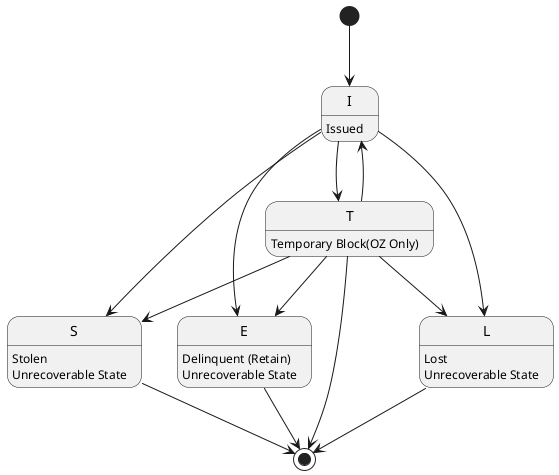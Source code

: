 @startuml Card Status State
[*] --> I
I --> S
I --> E
I --> T
I --> L
I : Issued

E --> [*]
E : Delinquent (Retain) 
E : Unrecoverable State


L --> [*]
L : Lost
L : Unrecoverable State 



T --> [*]
T --> E
T --> S
T --> I
T --> L
T: Temporary Block(OZ Only)

S -> [*]
S : Stolen
S : Unrecoverable State
@enduml